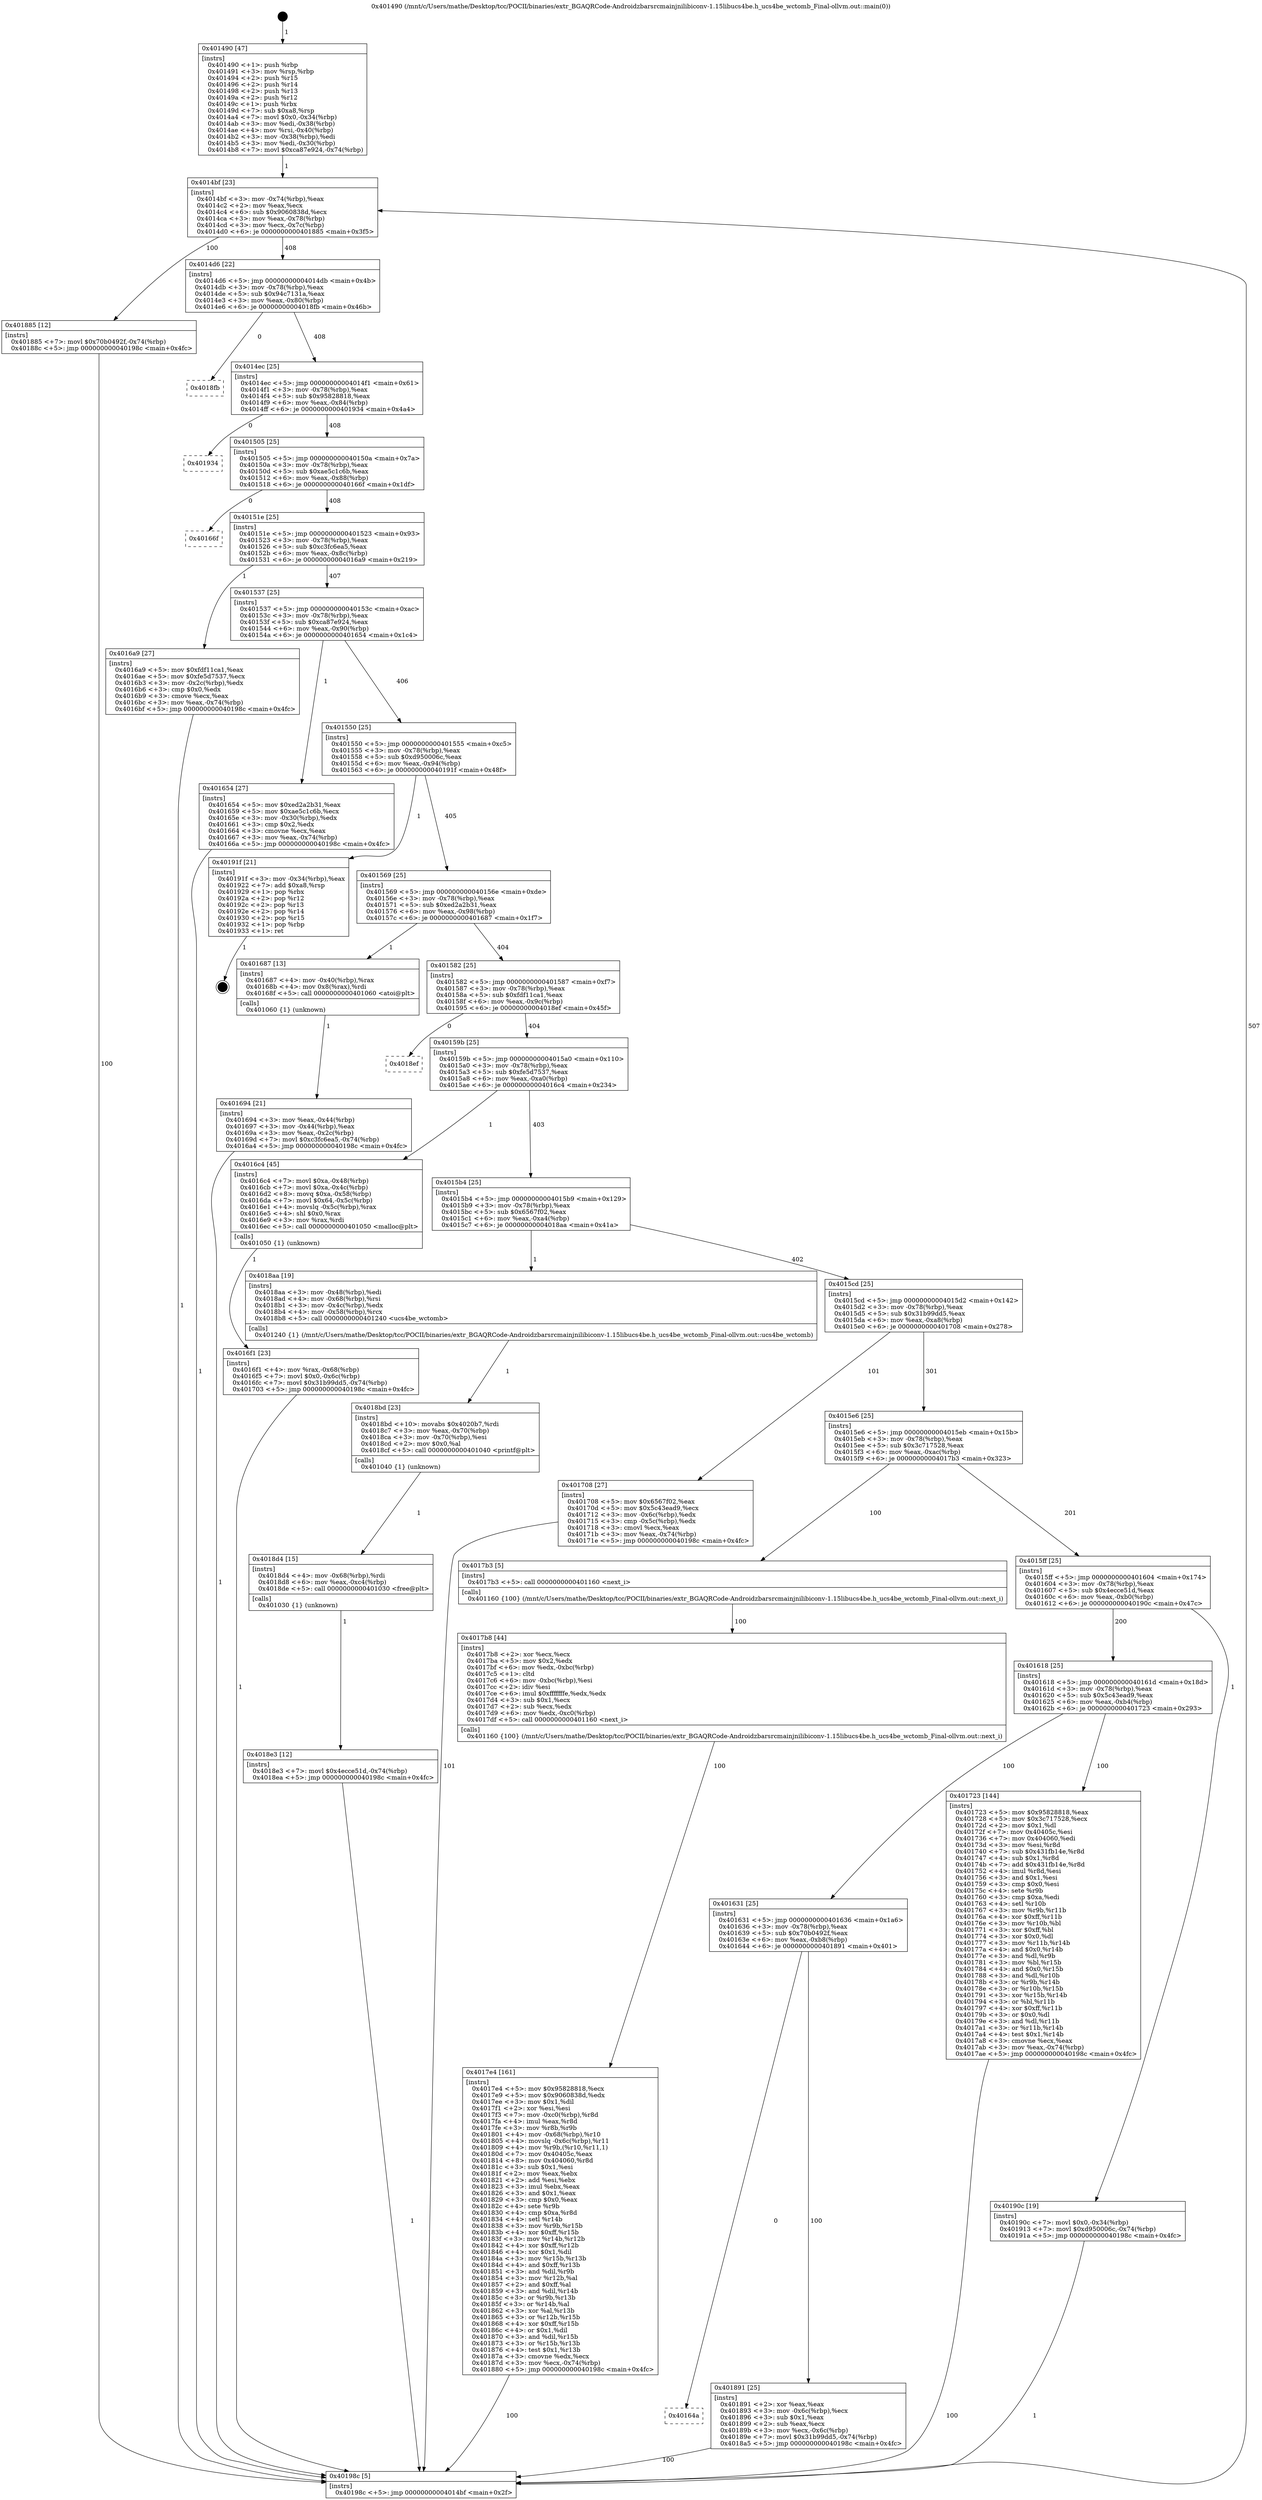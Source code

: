 digraph "0x401490" {
  label = "0x401490 (/mnt/c/Users/mathe/Desktop/tcc/POCII/binaries/extr_BGAQRCode-Androidzbarsrcmainjnilibiconv-1.15libucs4be.h_ucs4be_wctomb_Final-ollvm.out::main(0))"
  labelloc = "t"
  node[shape=record]

  Entry [label="",width=0.3,height=0.3,shape=circle,fillcolor=black,style=filled]
  "0x4014bf" [label="{
     0x4014bf [23]\l
     | [instrs]\l
     &nbsp;&nbsp;0x4014bf \<+3\>: mov -0x74(%rbp),%eax\l
     &nbsp;&nbsp;0x4014c2 \<+2\>: mov %eax,%ecx\l
     &nbsp;&nbsp;0x4014c4 \<+6\>: sub $0x9060838d,%ecx\l
     &nbsp;&nbsp;0x4014ca \<+3\>: mov %eax,-0x78(%rbp)\l
     &nbsp;&nbsp;0x4014cd \<+3\>: mov %ecx,-0x7c(%rbp)\l
     &nbsp;&nbsp;0x4014d0 \<+6\>: je 0000000000401885 \<main+0x3f5\>\l
  }"]
  "0x401885" [label="{
     0x401885 [12]\l
     | [instrs]\l
     &nbsp;&nbsp;0x401885 \<+7\>: movl $0x70b0492f,-0x74(%rbp)\l
     &nbsp;&nbsp;0x40188c \<+5\>: jmp 000000000040198c \<main+0x4fc\>\l
  }"]
  "0x4014d6" [label="{
     0x4014d6 [22]\l
     | [instrs]\l
     &nbsp;&nbsp;0x4014d6 \<+5\>: jmp 00000000004014db \<main+0x4b\>\l
     &nbsp;&nbsp;0x4014db \<+3\>: mov -0x78(%rbp),%eax\l
     &nbsp;&nbsp;0x4014de \<+5\>: sub $0x94c7131a,%eax\l
     &nbsp;&nbsp;0x4014e3 \<+3\>: mov %eax,-0x80(%rbp)\l
     &nbsp;&nbsp;0x4014e6 \<+6\>: je 00000000004018fb \<main+0x46b\>\l
  }"]
  Exit [label="",width=0.3,height=0.3,shape=circle,fillcolor=black,style=filled,peripheries=2]
  "0x4018fb" [label="{
     0x4018fb\l
  }", style=dashed]
  "0x4014ec" [label="{
     0x4014ec [25]\l
     | [instrs]\l
     &nbsp;&nbsp;0x4014ec \<+5\>: jmp 00000000004014f1 \<main+0x61\>\l
     &nbsp;&nbsp;0x4014f1 \<+3\>: mov -0x78(%rbp),%eax\l
     &nbsp;&nbsp;0x4014f4 \<+5\>: sub $0x95828818,%eax\l
     &nbsp;&nbsp;0x4014f9 \<+6\>: mov %eax,-0x84(%rbp)\l
     &nbsp;&nbsp;0x4014ff \<+6\>: je 0000000000401934 \<main+0x4a4\>\l
  }"]
  "0x4018e3" [label="{
     0x4018e3 [12]\l
     | [instrs]\l
     &nbsp;&nbsp;0x4018e3 \<+7\>: movl $0x4ecce51d,-0x74(%rbp)\l
     &nbsp;&nbsp;0x4018ea \<+5\>: jmp 000000000040198c \<main+0x4fc\>\l
  }"]
  "0x401934" [label="{
     0x401934\l
  }", style=dashed]
  "0x401505" [label="{
     0x401505 [25]\l
     | [instrs]\l
     &nbsp;&nbsp;0x401505 \<+5\>: jmp 000000000040150a \<main+0x7a\>\l
     &nbsp;&nbsp;0x40150a \<+3\>: mov -0x78(%rbp),%eax\l
     &nbsp;&nbsp;0x40150d \<+5\>: sub $0xae5c1c6b,%eax\l
     &nbsp;&nbsp;0x401512 \<+6\>: mov %eax,-0x88(%rbp)\l
     &nbsp;&nbsp;0x401518 \<+6\>: je 000000000040166f \<main+0x1df\>\l
  }"]
  "0x4018d4" [label="{
     0x4018d4 [15]\l
     | [instrs]\l
     &nbsp;&nbsp;0x4018d4 \<+4\>: mov -0x68(%rbp),%rdi\l
     &nbsp;&nbsp;0x4018d8 \<+6\>: mov %eax,-0xc4(%rbp)\l
     &nbsp;&nbsp;0x4018de \<+5\>: call 0000000000401030 \<free@plt\>\l
     | [calls]\l
     &nbsp;&nbsp;0x401030 \{1\} (unknown)\l
  }"]
  "0x40166f" [label="{
     0x40166f\l
  }", style=dashed]
  "0x40151e" [label="{
     0x40151e [25]\l
     | [instrs]\l
     &nbsp;&nbsp;0x40151e \<+5\>: jmp 0000000000401523 \<main+0x93\>\l
     &nbsp;&nbsp;0x401523 \<+3\>: mov -0x78(%rbp),%eax\l
     &nbsp;&nbsp;0x401526 \<+5\>: sub $0xc3fc6ea5,%eax\l
     &nbsp;&nbsp;0x40152b \<+6\>: mov %eax,-0x8c(%rbp)\l
     &nbsp;&nbsp;0x401531 \<+6\>: je 00000000004016a9 \<main+0x219\>\l
  }"]
  "0x4018bd" [label="{
     0x4018bd [23]\l
     | [instrs]\l
     &nbsp;&nbsp;0x4018bd \<+10\>: movabs $0x4020b7,%rdi\l
     &nbsp;&nbsp;0x4018c7 \<+3\>: mov %eax,-0x70(%rbp)\l
     &nbsp;&nbsp;0x4018ca \<+3\>: mov -0x70(%rbp),%esi\l
     &nbsp;&nbsp;0x4018cd \<+2\>: mov $0x0,%al\l
     &nbsp;&nbsp;0x4018cf \<+5\>: call 0000000000401040 \<printf@plt\>\l
     | [calls]\l
     &nbsp;&nbsp;0x401040 \{1\} (unknown)\l
  }"]
  "0x4016a9" [label="{
     0x4016a9 [27]\l
     | [instrs]\l
     &nbsp;&nbsp;0x4016a9 \<+5\>: mov $0xfdf11ca1,%eax\l
     &nbsp;&nbsp;0x4016ae \<+5\>: mov $0xfe5d7537,%ecx\l
     &nbsp;&nbsp;0x4016b3 \<+3\>: mov -0x2c(%rbp),%edx\l
     &nbsp;&nbsp;0x4016b6 \<+3\>: cmp $0x0,%edx\l
     &nbsp;&nbsp;0x4016b9 \<+3\>: cmove %ecx,%eax\l
     &nbsp;&nbsp;0x4016bc \<+3\>: mov %eax,-0x74(%rbp)\l
     &nbsp;&nbsp;0x4016bf \<+5\>: jmp 000000000040198c \<main+0x4fc\>\l
  }"]
  "0x401537" [label="{
     0x401537 [25]\l
     | [instrs]\l
     &nbsp;&nbsp;0x401537 \<+5\>: jmp 000000000040153c \<main+0xac\>\l
     &nbsp;&nbsp;0x40153c \<+3\>: mov -0x78(%rbp),%eax\l
     &nbsp;&nbsp;0x40153f \<+5\>: sub $0xca87e924,%eax\l
     &nbsp;&nbsp;0x401544 \<+6\>: mov %eax,-0x90(%rbp)\l
     &nbsp;&nbsp;0x40154a \<+6\>: je 0000000000401654 \<main+0x1c4\>\l
  }"]
  "0x40164a" [label="{
     0x40164a\l
  }", style=dashed]
  "0x401654" [label="{
     0x401654 [27]\l
     | [instrs]\l
     &nbsp;&nbsp;0x401654 \<+5\>: mov $0xed2a2b31,%eax\l
     &nbsp;&nbsp;0x401659 \<+5\>: mov $0xae5c1c6b,%ecx\l
     &nbsp;&nbsp;0x40165e \<+3\>: mov -0x30(%rbp),%edx\l
     &nbsp;&nbsp;0x401661 \<+3\>: cmp $0x2,%edx\l
     &nbsp;&nbsp;0x401664 \<+3\>: cmovne %ecx,%eax\l
     &nbsp;&nbsp;0x401667 \<+3\>: mov %eax,-0x74(%rbp)\l
     &nbsp;&nbsp;0x40166a \<+5\>: jmp 000000000040198c \<main+0x4fc\>\l
  }"]
  "0x401550" [label="{
     0x401550 [25]\l
     | [instrs]\l
     &nbsp;&nbsp;0x401550 \<+5\>: jmp 0000000000401555 \<main+0xc5\>\l
     &nbsp;&nbsp;0x401555 \<+3\>: mov -0x78(%rbp),%eax\l
     &nbsp;&nbsp;0x401558 \<+5\>: sub $0xd950006c,%eax\l
     &nbsp;&nbsp;0x40155d \<+6\>: mov %eax,-0x94(%rbp)\l
     &nbsp;&nbsp;0x401563 \<+6\>: je 000000000040191f \<main+0x48f\>\l
  }"]
  "0x40198c" [label="{
     0x40198c [5]\l
     | [instrs]\l
     &nbsp;&nbsp;0x40198c \<+5\>: jmp 00000000004014bf \<main+0x2f\>\l
  }"]
  "0x401490" [label="{
     0x401490 [47]\l
     | [instrs]\l
     &nbsp;&nbsp;0x401490 \<+1\>: push %rbp\l
     &nbsp;&nbsp;0x401491 \<+3\>: mov %rsp,%rbp\l
     &nbsp;&nbsp;0x401494 \<+2\>: push %r15\l
     &nbsp;&nbsp;0x401496 \<+2\>: push %r14\l
     &nbsp;&nbsp;0x401498 \<+2\>: push %r13\l
     &nbsp;&nbsp;0x40149a \<+2\>: push %r12\l
     &nbsp;&nbsp;0x40149c \<+1\>: push %rbx\l
     &nbsp;&nbsp;0x40149d \<+7\>: sub $0xa8,%rsp\l
     &nbsp;&nbsp;0x4014a4 \<+7\>: movl $0x0,-0x34(%rbp)\l
     &nbsp;&nbsp;0x4014ab \<+3\>: mov %edi,-0x38(%rbp)\l
     &nbsp;&nbsp;0x4014ae \<+4\>: mov %rsi,-0x40(%rbp)\l
     &nbsp;&nbsp;0x4014b2 \<+3\>: mov -0x38(%rbp),%edi\l
     &nbsp;&nbsp;0x4014b5 \<+3\>: mov %edi,-0x30(%rbp)\l
     &nbsp;&nbsp;0x4014b8 \<+7\>: movl $0xca87e924,-0x74(%rbp)\l
  }"]
  "0x401891" [label="{
     0x401891 [25]\l
     | [instrs]\l
     &nbsp;&nbsp;0x401891 \<+2\>: xor %eax,%eax\l
     &nbsp;&nbsp;0x401893 \<+3\>: mov -0x6c(%rbp),%ecx\l
     &nbsp;&nbsp;0x401896 \<+3\>: sub $0x1,%eax\l
     &nbsp;&nbsp;0x401899 \<+2\>: sub %eax,%ecx\l
     &nbsp;&nbsp;0x40189b \<+3\>: mov %ecx,-0x6c(%rbp)\l
     &nbsp;&nbsp;0x40189e \<+7\>: movl $0x31b99dd5,-0x74(%rbp)\l
     &nbsp;&nbsp;0x4018a5 \<+5\>: jmp 000000000040198c \<main+0x4fc\>\l
  }"]
  "0x40191f" [label="{
     0x40191f [21]\l
     | [instrs]\l
     &nbsp;&nbsp;0x40191f \<+3\>: mov -0x34(%rbp),%eax\l
     &nbsp;&nbsp;0x401922 \<+7\>: add $0xa8,%rsp\l
     &nbsp;&nbsp;0x401929 \<+1\>: pop %rbx\l
     &nbsp;&nbsp;0x40192a \<+2\>: pop %r12\l
     &nbsp;&nbsp;0x40192c \<+2\>: pop %r13\l
     &nbsp;&nbsp;0x40192e \<+2\>: pop %r14\l
     &nbsp;&nbsp;0x401930 \<+2\>: pop %r15\l
     &nbsp;&nbsp;0x401932 \<+1\>: pop %rbp\l
     &nbsp;&nbsp;0x401933 \<+1\>: ret\l
  }"]
  "0x401569" [label="{
     0x401569 [25]\l
     | [instrs]\l
     &nbsp;&nbsp;0x401569 \<+5\>: jmp 000000000040156e \<main+0xde\>\l
     &nbsp;&nbsp;0x40156e \<+3\>: mov -0x78(%rbp),%eax\l
     &nbsp;&nbsp;0x401571 \<+5\>: sub $0xed2a2b31,%eax\l
     &nbsp;&nbsp;0x401576 \<+6\>: mov %eax,-0x98(%rbp)\l
     &nbsp;&nbsp;0x40157c \<+6\>: je 0000000000401687 \<main+0x1f7\>\l
  }"]
  "0x4017e4" [label="{
     0x4017e4 [161]\l
     | [instrs]\l
     &nbsp;&nbsp;0x4017e4 \<+5\>: mov $0x95828818,%ecx\l
     &nbsp;&nbsp;0x4017e9 \<+5\>: mov $0x9060838d,%edx\l
     &nbsp;&nbsp;0x4017ee \<+3\>: mov $0x1,%dil\l
     &nbsp;&nbsp;0x4017f1 \<+2\>: xor %esi,%esi\l
     &nbsp;&nbsp;0x4017f3 \<+7\>: mov -0xc0(%rbp),%r8d\l
     &nbsp;&nbsp;0x4017fa \<+4\>: imul %eax,%r8d\l
     &nbsp;&nbsp;0x4017fe \<+3\>: mov %r8b,%r9b\l
     &nbsp;&nbsp;0x401801 \<+4\>: mov -0x68(%rbp),%r10\l
     &nbsp;&nbsp;0x401805 \<+4\>: movslq -0x6c(%rbp),%r11\l
     &nbsp;&nbsp;0x401809 \<+4\>: mov %r9b,(%r10,%r11,1)\l
     &nbsp;&nbsp;0x40180d \<+7\>: mov 0x40405c,%eax\l
     &nbsp;&nbsp;0x401814 \<+8\>: mov 0x404060,%r8d\l
     &nbsp;&nbsp;0x40181c \<+3\>: sub $0x1,%esi\l
     &nbsp;&nbsp;0x40181f \<+2\>: mov %eax,%ebx\l
     &nbsp;&nbsp;0x401821 \<+2\>: add %esi,%ebx\l
     &nbsp;&nbsp;0x401823 \<+3\>: imul %ebx,%eax\l
     &nbsp;&nbsp;0x401826 \<+3\>: and $0x1,%eax\l
     &nbsp;&nbsp;0x401829 \<+3\>: cmp $0x0,%eax\l
     &nbsp;&nbsp;0x40182c \<+4\>: sete %r9b\l
     &nbsp;&nbsp;0x401830 \<+4\>: cmp $0xa,%r8d\l
     &nbsp;&nbsp;0x401834 \<+4\>: setl %r14b\l
     &nbsp;&nbsp;0x401838 \<+3\>: mov %r9b,%r15b\l
     &nbsp;&nbsp;0x40183b \<+4\>: xor $0xff,%r15b\l
     &nbsp;&nbsp;0x40183f \<+3\>: mov %r14b,%r12b\l
     &nbsp;&nbsp;0x401842 \<+4\>: xor $0xff,%r12b\l
     &nbsp;&nbsp;0x401846 \<+4\>: xor $0x1,%dil\l
     &nbsp;&nbsp;0x40184a \<+3\>: mov %r15b,%r13b\l
     &nbsp;&nbsp;0x40184d \<+4\>: and $0xff,%r13b\l
     &nbsp;&nbsp;0x401851 \<+3\>: and %dil,%r9b\l
     &nbsp;&nbsp;0x401854 \<+3\>: mov %r12b,%al\l
     &nbsp;&nbsp;0x401857 \<+2\>: and $0xff,%al\l
     &nbsp;&nbsp;0x401859 \<+3\>: and %dil,%r14b\l
     &nbsp;&nbsp;0x40185c \<+3\>: or %r9b,%r13b\l
     &nbsp;&nbsp;0x40185f \<+3\>: or %r14b,%al\l
     &nbsp;&nbsp;0x401862 \<+3\>: xor %al,%r13b\l
     &nbsp;&nbsp;0x401865 \<+3\>: or %r12b,%r15b\l
     &nbsp;&nbsp;0x401868 \<+4\>: xor $0xff,%r15b\l
     &nbsp;&nbsp;0x40186c \<+4\>: or $0x1,%dil\l
     &nbsp;&nbsp;0x401870 \<+3\>: and %dil,%r15b\l
     &nbsp;&nbsp;0x401873 \<+3\>: or %r15b,%r13b\l
     &nbsp;&nbsp;0x401876 \<+4\>: test $0x1,%r13b\l
     &nbsp;&nbsp;0x40187a \<+3\>: cmovne %edx,%ecx\l
     &nbsp;&nbsp;0x40187d \<+3\>: mov %ecx,-0x74(%rbp)\l
     &nbsp;&nbsp;0x401880 \<+5\>: jmp 000000000040198c \<main+0x4fc\>\l
  }"]
  "0x401687" [label="{
     0x401687 [13]\l
     | [instrs]\l
     &nbsp;&nbsp;0x401687 \<+4\>: mov -0x40(%rbp),%rax\l
     &nbsp;&nbsp;0x40168b \<+4\>: mov 0x8(%rax),%rdi\l
     &nbsp;&nbsp;0x40168f \<+5\>: call 0000000000401060 \<atoi@plt\>\l
     | [calls]\l
     &nbsp;&nbsp;0x401060 \{1\} (unknown)\l
  }"]
  "0x401582" [label="{
     0x401582 [25]\l
     | [instrs]\l
     &nbsp;&nbsp;0x401582 \<+5\>: jmp 0000000000401587 \<main+0xf7\>\l
     &nbsp;&nbsp;0x401587 \<+3\>: mov -0x78(%rbp),%eax\l
     &nbsp;&nbsp;0x40158a \<+5\>: sub $0xfdf11ca1,%eax\l
     &nbsp;&nbsp;0x40158f \<+6\>: mov %eax,-0x9c(%rbp)\l
     &nbsp;&nbsp;0x401595 \<+6\>: je 00000000004018ef \<main+0x45f\>\l
  }"]
  "0x401694" [label="{
     0x401694 [21]\l
     | [instrs]\l
     &nbsp;&nbsp;0x401694 \<+3\>: mov %eax,-0x44(%rbp)\l
     &nbsp;&nbsp;0x401697 \<+3\>: mov -0x44(%rbp),%eax\l
     &nbsp;&nbsp;0x40169a \<+3\>: mov %eax,-0x2c(%rbp)\l
     &nbsp;&nbsp;0x40169d \<+7\>: movl $0xc3fc6ea5,-0x74(%rbp)\l
     &nbsp;&nbsp;0x4016a4 \<+5\>: jmp 000000000040198c \<main+0x4fc\>\l
  }"]
  "0x4017b8" [label="{
     0x4017b8 [44]\l
     | [instrs]\l
     &nbsp;&nbsp;0x4017b8 \<+2\>: xor %ecx,%ecx\l
     &nbsp;&nbsp;0x4017ba \<+5\>: mov $0x2,%edx\l
     &nbsp;&nbsp;0x4017bf \<+6\>: mov %edx,-0xbc(%rbp)\l
     &nbsp;&nbsp;0x4017c5 \<+1\>: cltd\l
     &nbsp;&nbsp;0x4017c6 \<+6\>: mov -0xbc(%rbp),%esi\l
     &nbsp;&nbsp;0x4017cc \<+2\>: idiv %esi\l
     &nbsp;&nbsp;0x4017ce \<+6\>: imul $0xfffffffe,%edx,%edx\l
     &nbsp;&nbsp;0x4017d4 \<+3\>: sub $0x1,%ecx\l
     &nbsp;&nbsp;0x4017d7 \<+2\>: sub %ecx,%edx\l
     &nbsp;&nbsp;0x4017d9 \<+6\>: mov %edx,-0xc0(%rbp)\l
     &nbsp;&nbsp;0x4017df \<+5\>: call 0000000000401160 \<next_i\>\l
     | [calls]\l
     &nbsp;&nbsp;0x401160 \{100\} (/mnt/c/Users/mathe/Desktop/tcc/POCII/binaries/extr_BGAQRCode-Androidzbarsrcmainjnilibiconv-1.15libucs4be.h_ucs4be_wctomb_Final-ollvm.out::next_i)\l
  }"]
  "0x4018ef" [label="{
     0x4018ef\l
  }", style=dashed]
  "0x40159b" [label="{
     0x40159b [25]\l
     | [instrs]\l
     &nbsp;&nbsp;0x40159b \<+5\>: jmp 00000000004015a0 \<main+0x110\>\l
     &nbsp;&nbsp;0x4015a0 \<+3\>: mov -0x78(%rbp),%eax\l
     &nbsp;&nbsp;0x4015a3 \<+5\>: sub $0xfe5d7537,%eax\l
     &nbsp;&nbsp;0x4015a8 \<+6\>: mov %eax,-0xa0(%rbp)\l
     &nbsp;&nbsp;0x4015ae \<+6\>: je 00000000004016c4 \<main+0x234\>\l
  }"]
  "0x401631" [label="{
     0x401631 [25]\l
     | [instrs]\l
     &nbsp;&nbsp;0x401631 \<+5\>: jmp 0000000000401636 \<main+0x1a6\>\l
     &nbsp;&nbsp;0x401636 \<+3\>: mov -0x78(%rbp),%eax\l
     &nbsp;&nbsp;0x401639 \<+5\>: sub $0x70b0492f,%eax\l
     &nbsp;&nbsp;0x40163e \<+6\>: mov %eax,-0xb8(%rbp)\l
     &nbsp;&nbsp;0x401644 \<+6\>: je 0000000000401891 \<main+0x401\>\l
  }"]
  "0x4016c4" [label="{
     0x4016c4 [45]\l
     | [instrs]\l
     &nbsp;&nbsp;0x4016c4 \<+7\>: movl $0xa,-0x48(%rbp)\l
     &nbsp;&nbsp;0x4016cb \<+7\>: movl $0xa,-0x4c(%rbp)\l
     &nbsp;&nbsp;0x4016d2 \<+8\>: movq $0xa,-0x58(%rbp)\l
     &nbsp;&nbsp;0x4016da \<+7\>: movl $0x64,-0x5c(%rbp)\l
     &nbsp;&nbsp;0x4016e1 \<+4\>: movslq -0x5c(%rbp),%rax\l
     &nbsp;&nbsp;0x4016e5 \<+4\>: shl $0x0,%rax\l
     &nbsp;&nbsp;0x4016e9 \<+3\>: mov %rax,%rdi\l
     &nbsp;&nbsp;0x4016ec \<+5\>: call 0000000000401050 \<malloc@plt\>\l
     | [calls]\l
     &nbsp;&nbsp;0x401050 \{1\} (unknown)\l
  }"]
  "0x4015b4" [label="{
     0x4015b4 [25]\l
     | [instrs]\l
     &nbsp;&nbsp;0x4015b4 \<+5\>: jmp 00000000004015b9 \<main+0x129\>\l
     &nbsp;&nbsp;0x4015b9 \<+3\>: mov -0x78(%rbp),%eax\l
     &nbsp;&nbsp;0x4015bc \<+5\>: sub $0x6567f02,%eax\l
     &nbsp;&nbsp;0x4015c1 \<+6\>: mov %eax,-0xa4(%rbp)\l
     &nbsp;&nbsp;0x4015c7 \<+6\>: je 00000000004018aa \<main+0x41a\>\l
  }"]
  "0x4016f1" [label="{
     0x4016f1 [23]\l
     | [instrs]\l
     &nbsp;&nbsp;0x4016f1 \<+4\>: mov %rax,-0x68(%rbp)\l
     &nbsp;&nbsp;0x4016f5 \<+7\>: movl $0x0,-0x6c(%rbp)\l
     &nbsp;&nbsp;0x4016fc \<+7\>: movl $0x31b99dd5,-0x74(%rbp)\l
     &nbsp;&nbsp;0x401703 \<+5\>: jmp 000000000040198c \<main+0x4fc\>\l
  }"]
  "0x401723" [label="{
     0x401723 [144]\l
     | [instrs]\l
     &nbsp;&nbsp;0x401723 \<+5\>: mov $0x95828818,%eax\l
     &nbsp;&nbsp;0x401728 \<+5\>: mov $0x3c717528,%ecx\l
     &nbsp;&nbsp;0x40172d \<+2\>: mov $0x1,%dl\l
     &nbsp;&nbsp;0x40172f \<+7\>: mov 0x40405c,%esi\l
     &nbsp;&nbsp;0x401736 \<+7\>: mov 0x404060,%edi\l
     &nbsp;&nbsp;0x40173d \<+3\>: mov %esi,%r8d\l
     &nbsp;&nbsp;0x401740 \<+7\>: sub $0x431fb14e,%r8d\l
     &nbsp;&nbsp;0x401747 \<+4\>: sub $0x1,%r8d\l
     &nbsp;&nbsp;0x40174b \<+7\>: add $0x431fb14e,%r8d\l
     &nbsp;&nbsp;0x401752 \<+4\>: imul %r8d,%esi\l
     &nbsp;&nbsp;0x401756 \<+3\>: and $0x1,%esi\l
     &nbsp;&nbsp;0x401759 \<+3\>: cmp $0x0,%esi\l
     &nbsp;&nbsp;0x40175c \<+4\>: sete %r9b\l
     &nbsp;&nbsp;0x401760 \<+3\>: cmp $0xa,%edi\l
     &nbsp;&nbsp;0x401763 \<+4\>: setl %r10b\l
     &nbsp;&nbsp;0x401767 \<+3\>: mov %r9b,%r11b\l
     &nbsp;&nbsp;0x40176a \<+4\>: xor $0xff,%r11b\l
     &nbsp;&nbsp;0x40176e \<+3\>: mov %r10b,%bl\l
     &nbsp;&nbsp;0x401771 \<+3\>: xor $0xff,%bl\l
     &nbsp;&nbsp;0x401774 \<+3\>: xor $0x0,%dl\l
     &nbsp;&nbsp;0x401777 \<+3\>: mov %r11b,%r14b\l
     &nbsp;&nbsp;0x40177a \<+4\>: and $0x0,%r14b\l
     &nbsp;&nbsp;0x40177e \<+3\>: and %dl,%r9b\l
     &nbsp;&nbsp;0x401781 \<+3\>: mov %bl,%r15b\l
     &nbsp;&nbsp;0x401784 \<+4\>: and $0x0,%r15b\l
     &nbsp;&nbsp;0x401788 \<+3\>: and %dl,%r10b\l
     &nbsp;&nbsp;0x40178b \<+3\>: or %r9b,%r14b\l
     &nbsp;&nbsp;0x40178e \<+3\>: or %r10b,%r15b\l
     &nbsp;&nbsp;0x401791 \<+3\>: xor %r15b,%r14b\l
     &nbsp;&nbsp;0x401794 \<+3\>: or %bl,%r11b\l
     &nbsp;&nbsp;0x401797 \<+4\>: xor $0xff,%r11b\l
     &nbsp;&nbsp;0x40179b \<+3\>: or $0x0,%dl\l
     &nbsp;&nbsp;0x40179e \<+3\>: and %dl,%r11b\l
     &nbsp;&nbsp;0x4017a1 \<+3\>: or %r11b,%r14b\l
     &nbsp;&nbsp;0x4017a4 \<+4\>: test $0x1,%r14b\l
     &nbsp;&nbsp;0x4017a8 \<+3\>: cmovne %ecx,%eax\l
     &nbsp;&nbsp;0x4017ab \<+3\>: mov %eax,-0x74(%rbp)\l
     &nbsp;&nbsp;0x4017ae \<+5\>: jmp 000000000040198c \<main+0x4fc\>\l
  }"]
  "0x4018aa" [label="{
     0x4018aa [19]\l
     | [instrs]\l
     &nbsp;&nbsp;0x4018aa \<+3\>: mov -0x48(%rbp),%edi\l
     &nbsp;&nbsp;0x4018ad \<+4\>: mov -0x68(%rbp),%rsi\l
     &nbsp;&nbsp;0x4018b1 \<+3\>: mov -0x4c(%rbp),%edx\l
     &nbsp;&nbsp;0x4018b4 \<+4\>: mov -0x58(%rbp),%rcx\l
     &nbsp;&nbsp;0x4018b8 \<+5\>: call 0000000000401240 \<ucs4be_wctomb\>\l
     | [calls]\l
     &nbsp;&nbsp;0x401240 \{1\} (/mnt/c/Users/mathe/Desktop/tcc/POCII/binaries/extr_BGAQRCode-Androidzbarsrcmainjnilibiconv-1.15libucs4be.h_ucs4be_wctomb_Final-ollvm.out::ucs4be_wctomb)\l
  }"]
  "0x4015cd" [label="{
     0x4015cd [25]\l
     | [instrs]\l
     &nbsp;&nbsp;0x4015cd \<+5\>: jmp 00000000004015d2 \<main+0x142\>\l
     &nbsp;&nbsp;0x4015d2 \<+3\>: mov -0x78(%rbp),%eax\l
     &nbsp;&nbsp;0x4015d5 \<+5\>: sub $0x31b99dd5,%eax\l
     &nbsp;&nbsp;0x4015da \<+6\>: mov %eax,-0xa8(%rbp)\l
     &nbsp;&nbsp;0x4015e0 \<+6\>: je 0000000000401708 \<main+0x278\>\l
  }"]
  "0x401618" [label="{
     0x401618 [25]\l
     | [instrs]\l
     &nbsp;&nbsp;0x401618 \<+5\>: jmp 000000000040161d \<main+0x18d\>\l
     &nbsp;&nbsp;0x40161d \<+3\>: mov -0x78(%rbp),%eax\l
     &nbsp;&nbsp;0x401620 \<+5\>: sub $0x5c43ead9,%eax\l
     &nbsp;&nbsp;0x401625 \<+6\>: mov %eax,-0xb4(%rbp)\l
     &nbsp;&nbsp;0x40162b \<+6\>: je 0000000000401723 \<main+0x293\>\l
  }"]
  "0x401708" [label="{
     0x401708 [27]\l
     | [instrs]\l
     &nbsp;&nbsp;0x401708 \<+5\>: mov $0x6567f02,%eax\l
     &nbsp;&nbsp;0x40170d \<+5\>: mov $0x5c43ead9,%ecx\l
     &nbsp;&nbsp;0x401712 \<+3\>: mov -0x6c(%rbp),%edx\l
     &nbsp;&nbsp;0x401715 \<+3\>: cmp -0x5c(%rbp),%edx\l
     &nbsp;&nbsp;0x401718 \<+3\>: cmovl %ecx,%eax\l
     &nbsp;&nbsp;0x40171b \<+3\>: mov %eax,-0x74(%rbp)\l
     &nbsp;&nbsp;0x40171e \<+5\>: jmp 000000000040198c \<main+0x4fc\>\l
  }"]
  "0x4015e6" [label="{
     0x4015e6 [25]\l
     | [instrs]\l
     &nbsp;&nbsp;0x4015e6 \<+5\>: jmp 00000000004015eb \<main+0x15b\>\l
     &nbsp;&nbsp;0x4015eb \<+3\>: mov -0x78(%rbp),%eax\l
     &nbsp;&nbsp;0x4015ee \<+5\>: sub $0x3c717528,%eax\l
     &nbsp;&nbsp;0x4015f3 \<+6\>: mov %eax,-0xac(%rbp)\l
     &nbsp;&nbsp;0x4015f9 \<+6\>: je 00000000004017b3 \<main+0x323\>\l
  }"]
  "0x40190c" [label="{
     0x40190c [19]\l
     | [instrs]\l
     &nbsp;&nbsp;0x40190c \<+7\>: movl $0x0,-0x34(%rbp)\l
     &nbsp;&nbsp;0x401913 \<+7\>: movl $0xd950006c,-0x74(%rbp)\l
     &nbsp;&nbsp;0x40191a \<+5\>: jmp 000000000040198c \<main+0x4fc\>\l
  }"]
  "0x4017b3" [label="{
     0x4017b3 [5]\l
     | [instrs]\l
     &nbsp;&nbsp;0x4017b3 \<+5\>: call 0000000000401160 \<next_i\>\l
     | [calls]\l
     &nbsp;&nbsp;0x401160 \{100\} (/mnt/c/Users/mathe/Desktop/tcc/POCII/binaries/extr_BGAQRCode-Androidzbarsrcmainjnilibiconv-1.15libucs4be.h_ucs4be_wctomb_Final-ollvm.out::next_i)\l
  }"]
  "0x4015ff" [label="{
     0x4015ff [25]\l
     | [instrs]\l
     &nbsp;&nbsp;0x4015ff \<+5\>: jmp 0000000000401604 \<main+0x174\>\l
     &nbsp;&nbsp;0x401604 \<+3\>: mov -0x78(%rbp),%eax\l
     &nbsp;&nbsp;0x401607 \<+5\>: sub $0x4ecce51d,%eax\l
     &nbsp;&nbsp;0x40160c \<+6\>: mov %eax,-0xb0(%rbp)\l
     &nbsp;&nbsp;0x401612 \<+6\>: je 000000000040190c \<main+0x47c\>\l
  }"]
  Entry -> "0x401490" [label=" 1"]
  "0x4014bf" -> "0x401885" [label=" 100"]
  "0x4014bf" -> "0x4014d6" [label=" 408"]
  "0x40191f" -> Exit [label=" 1"]
  "0x4014d6" -> "0x4018fb" [label=" 0"]
  "0x4014d6" -> "0x4014ec" [label=" 408"]
  "0x40190c" -> "0x40198c" [label=" 1"]
  "0x4014ec" -> "0x401934" [label=" 0"]
  "0x4014ec" -> "0x401505" [label=" 408"]
  "0x4018e3" -> "0x40198c" [label=" 1"]
  "0x401505" -> "0x40166f" [label=" 0"]
  "0x401505" -> "0x40151e" [label=" 408"]
  "0x4018d4" -> "0x4018e3" [label=" 1"]
  "0x40151e" -> "0x4016a9" [label=" 1"]
  "0x40151e" -> "0x401537" [label=" 407"]
  "0x4018bd" -> "0x4018d4" [label=" 1"]
  "0x401537" -> "0x401654" [label=" 1"]
  "0x401537" -> "0x401550" [label=" 406"]
  "0x401654" -> "0x40198c" [label=" 1"]
  "0x401490" -> "0x4014bf" [label=" 1"]
  "0x40198c" -> "0x4014bf" [label=" 507"]
  "0x4018aa" -> "0x4018bd" [label=" 1"]
  "0x401550" -> "0x40191f" [label=" 1"]
  "0x401550" -> "0x401569" [label=" 405"]
  "0x401891" -> "0x40198c" [label=" 100"]
  "0x401569" -> "0x401687" [label=" 1"]
  "0x401569" -> "0x401582" [label=" 404"]
  "0x401687" -> "0x401694" [label=" 1"]
  "0x401694" -> "0x40198c" [label=" 1"]
  "0x4016a9" -> "0x40198c" [label=" 1"]
  "0x401631" -> "0x401891" [label=" 100"]
  "0x401582" -> "0x4018ef" [label=" 0"]
  "0x401582" -> "0x40159b" [label=" 404"]
  "0x401631" -> "0x40164a" [label=" 0"]
  "0x40159b" -> "0x4016c4" [label=" 1"]
  "0x40159b" -> "0x4015b4" [label=" 403"]
  "0x4016c4" -> "0x4016f1" [label=" 1"]
  "0x4016f1" -> "0x40198c" [label=" 1"]
  "0x401885" -> "0x40198c" [label=" 100"]
  "0x4015b4" -> "0x4018aa" [label=" 1"]
  "0x4015b4" -> "0x4015cd" [label=" 402"]
  "0x4017e4" -> "0x40198c" [label=" 100"]
  "0x4015cd" -> "0x401708" [label=" 101"]
  "0x4015cd" -> "0x4015e6" [label=" 301"]
  "0x401708" -> "0x40198c" [label=" 101"]
  "0x4017b3" -> "0x4017b8" [label=" 100"]
  "0x4015e6" -> "0x4017b3" [label=" 100"]
  "0x4015e6" -> "0x4015ff" [label=" 201"]
  "0x401723" -> "0x40198c" [label=" 100"]
  "0x4015ff" -> "0x40190c" [label=" 1"]
  "0x4015ff" -> "0x401618" [label=" 200"]
  "0x4017b8" -> "0x4017e4" [label=" 100"]
  "0x401618" -> "0x401723" [label=" 100"]
  "0x401618" -> "0x401631" [label=" 100"]
}

